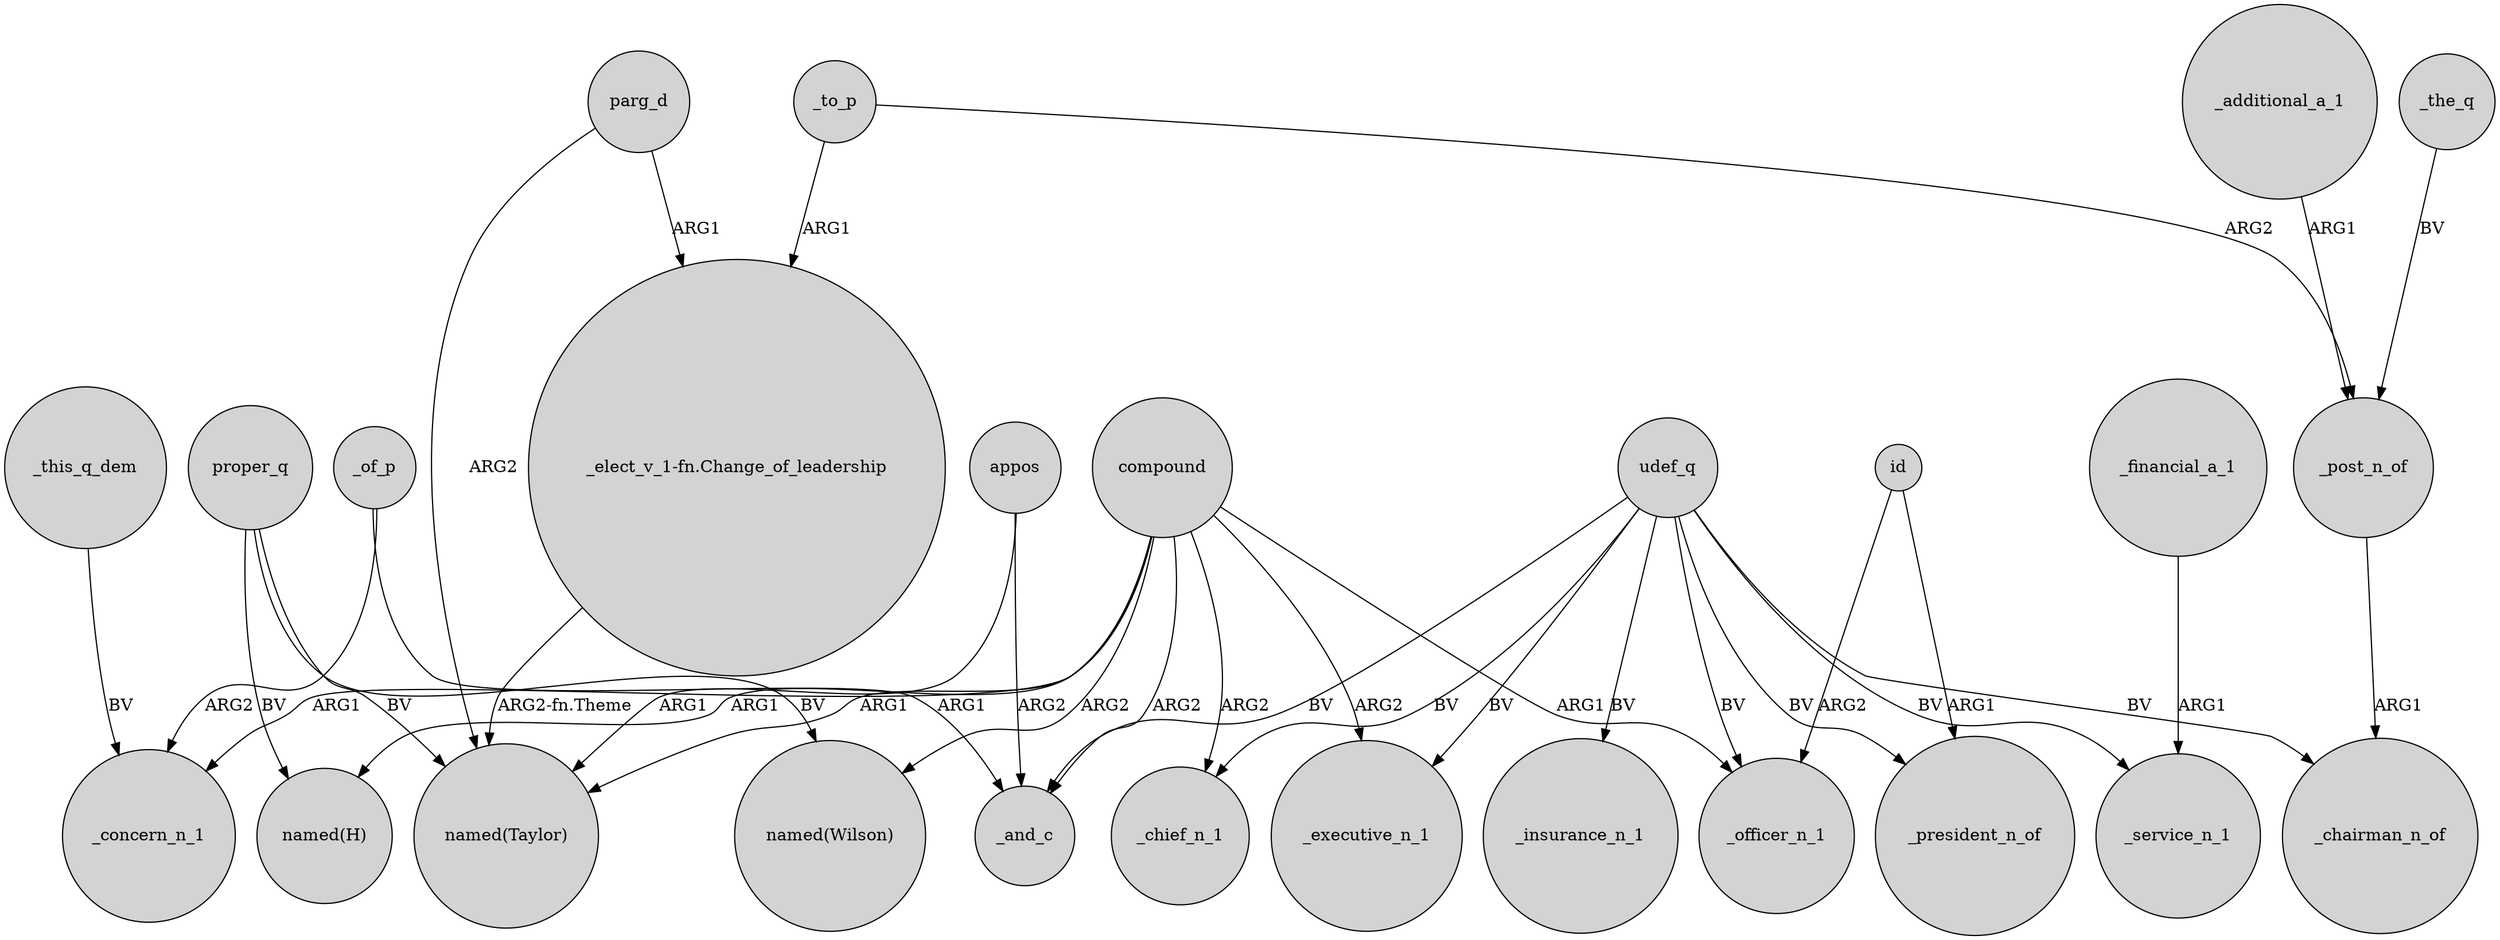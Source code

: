 digraph {
	node [shape=circle style=filled]
	_of_p -> _concern_n_1 [label=ARG2]
	_to_p -> "_elect_v_1-fn.Change_of_leadership" [label=ARG1]
	proper_q -> "named(Wilson)" [label=BV]
	udef_q -> _executive_n_1 [label=BV]
	udef_q -> _insurance_n_1 [label=BV]
	_this_q_dem -> _concern_n_1 [label=BV]
	id -> _president_n_of [label=ARG1]
	compound -> "named(Taylor)" [label=ARG1]
	_financial_a_1 -> _service_n_1 [label=ARG1]
	parg_d -> "_elect_v_1-fn.Change_of_leadership" [label=ARG1]
	udef_q -> _chairman_n_of [label=BV]
	compound -> _chief_n_1 [label=ARG2]
	parg_d -> "named(Taylor)" [label=ARG2]
	compound -> _officer_n_1 [label=ARG1]
	compound -> _and_c [label=ARG2]
	udef_q -> _service_n_1 [label=BV]
	appos -> _and_c [label=ARG2]
	udef_q -> _president_n_of [label=BV]
	id -> _officer_n_1 [label=ARG2]
	udef_q -> _chief_n_1 [label=BV]
	_additional_a_1 -> _post_n_of [label=ARG1]
	proper_q -> "named(H)" [label=BV]
	udef_q -> _officer_n_1 [label=BV]
	proper_q -> "named(Taylor)" [label=BV]
	"_elect_v_1-fn.Change_of_leadership" -> "named(Taylor)" [label="ARG2-fn.Theme"]
	_to_p -> _post_n_of [label=ARG2]
	appos -> "named(Taylor)" [label=ARG1]
	_of_p -> _and_c [label=ARG1]
	_post_n_of -> _chairman_n_of [label=ARG1]
	compound -> "named(Wilson)" [label=ARG2]
	_the_q -> _post_n_of [label=BV]
	compound -> "named(H)" [label=ARG1]
	udef_q -> _and_c [label=BV]
	compound -> _executive_n_1 [label=ARG2]
	compound -> _concern_n_1 [label=ARG1]
}
